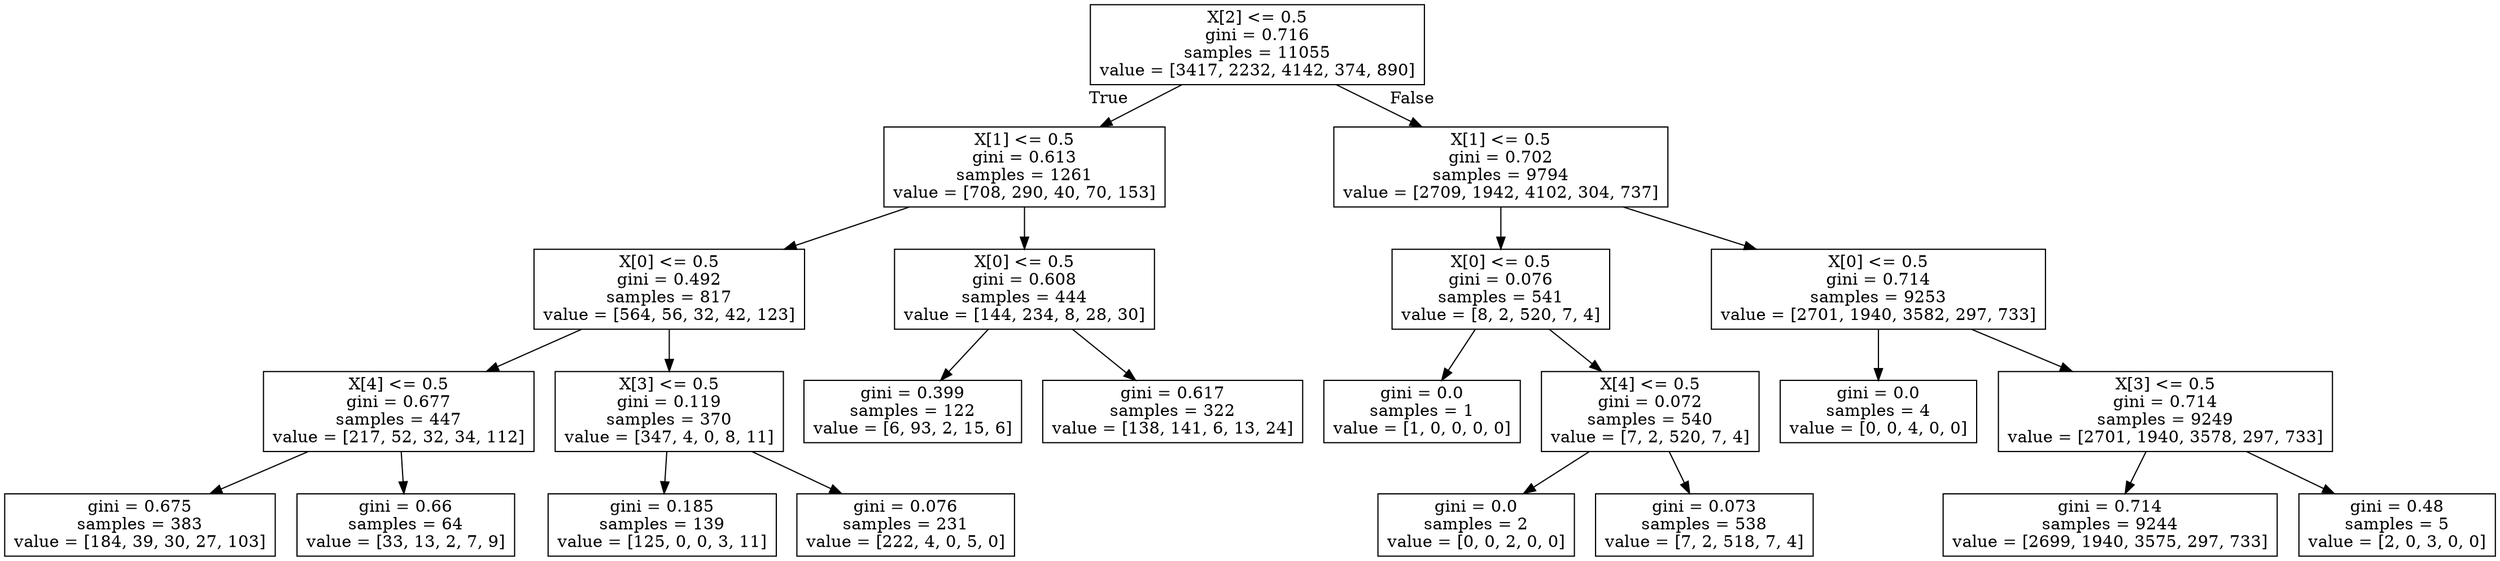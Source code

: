 digraph Tree {
node [shape=box] ;
0 [label="X[2] <= 0.5\ngini = 0.716\nsamples = 11055\nvalue = [3417, 2232, 4142, 374, 890]"] ;
1 [label="X[1] <= 0.5\ngini = 0.613\nsamples = 1261\nvalue = [708, 290, 40, 70, 153]"] ;
0 -> 1 [labeldistance=2.5, labelangle=45, headlabel="True"] ;
2 [label="X[0] <= 0.5\ngini = 0.492\nsamples = 817\nvalue = [564, 56, 32, 42, 123]"] ;
1 -> 2 ;
3 [label="X[4] <= 0.5\ngini = 0.677\nsamples = 447\nvalue = [217, 52, 32, 34, 112]"] ;
2 -> 3 ;
4 [label="gini = 0.675\nsamples = 383\nvalue = [184, 39, 30, 27, 103]"] ;
3 -> 4 ;
5 [label="gini = 0.66\nsamples = 64\nvalue = [33, 13, 2, 7, 9]"] ;
3 -> 5 ;
6 [label="X[3] <= 0.5\ngini = 0.119\nsamples = 370\nvalue = [347, 4, 0, 8, 11]"] ;
2 -> 6 ;
7 [label="gini = 0.185\nsamples = 139\nvalue = [125, 0, 0, 3, 11]"] ;
6 -> 7 ;
8 [label="gini = 0.076\nsamples = 231\nvalue = [222, 4, 0, 5, 0]"] ;
6 -> 8 ;
9 [label="X[0] <= 0.5\ngini = 0.608\nsamples = 444\nvalue = [144, 234, 8, 28, 30]"] ;
1 -> 9 ;
10 [label="gini = 0.399\nsamples = 122\nvalue = [6, 93, 2, 15, 6]"] ;
9 -> 10 ;
11 [label="gini = 0.617\nsamples = 322\nvalue = [138, 141, 6, 13, 24]"] ;
9 -> 11 ;
12 [label="X[1] <= 0.5\ngini = 0.702\nsamples = 9794\nvalue = [2709, 1942, 4102, 304, 737]"] ;
0 -> 12 [labeldistance=2.5, labelangle=-45, headlabel="False"] ;
13 [label="X[0] <= 0.5\ngini = 0.076\nsamples = 541\nvalue = [8, 2, 520, 7, 4]"] ;
12 -> 13 ;
14 [label="gini = 0.0\nsamples = 1\nvalue = [1, 0, 0, 0, 0]"] ;
13 -> 14 ;
15 [label="X[4] <= 0.5\ngini = 0.072\nsamples = 540\nvalue = [7, 2, 520, 7, 4]"] ;
13 -> 15 ;
16 [label="gini = 0.0\nsamples = 2\nvalue = [0, 0, 2, 0, 0]"] ;
15 -> 16 ;
17 [label="gini = 0.073\nsamples = 538\nvalue = [7, 2, 518, 7, 4]"] ;
15 -> 17 ;
18 [label="X[0] <= 0.5\ngini = 0.714\nsamples = 9253\nvalue = [2701, 1940, 3582, 297, 733]"] ;
12 -> 18 ;
19 [label="gini = 0.0\nsamples = 4\nvalue = [0, 0, 4, 0, 0]"] ;
18 -> 19 ;
20 [label="X[3] <= 0.5\ngini = 0.714\nsamples = 9249\nvalue = [2701, 1940, 3578, 297, 733]"] ;
18 -> 20 ;
21 [label="gini = 0.714\nsamples = 9244\nvalue = [2699, 1940, 3575, 297, 733]"] ;
20 -> 21 ;
22 [label="gini = 0.48\nsamples = 5\nvalue = [2, 0, 3, 0, 0]"] ;
20 -> 22 ;
}
